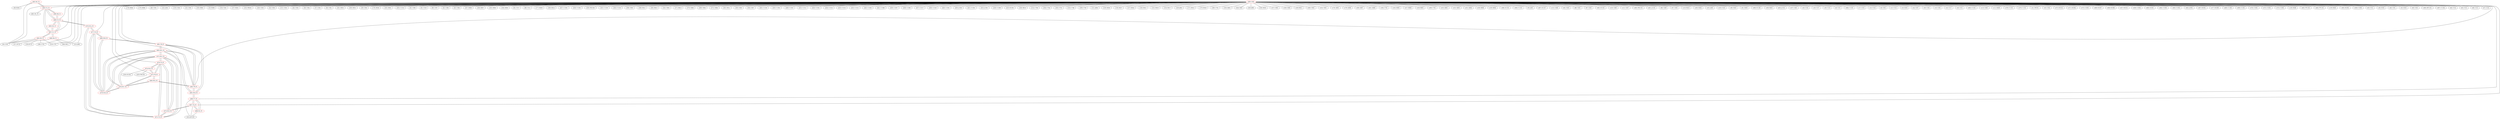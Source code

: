 graph {
	462 [label="(462) R2_T1" color=red]
	38 [label="(38) R204"]
	34 [label="(34) U201"]
	464 [label="(464) U2_T1"]
	463 [label="(463) R5_T1" color=red]
	469 [label="(469) U3_T1"]
	467 [label="(467) U1_T1"]
	464 [label="(464) U2_T1" color=red]
	469 [label="(469) U3_T1"]
	467 [label="(467) U1_T1"]
	462 [label="(462) R2_T1"]
	461 [label="(461) R1_T1"]
	468 [label="(468) R6_T1"]
	465 [label="(465) R3_T1" color=red]
	186 [label="(186) U702"]
	219 [label="(219) C707"]
	218 [label="(218) R715"]
	217 [label="(217) R723"]
	34 [label="(34) U201"]
	467 [label="(467) U1_T1"]
	466 [label="(466) R4_T1" color=red]
	34 [label="(34) U201"]
	168 [label="(168) D611"]
	152 [label="(152) J601"]
	467 [label="(467) U1_T1"]
	467 [label="(467) U1_T1" color=red]
	466 [label="(466) R4_T1"]
	464 [label="(464) U2_T1"]
	469 [label="(469) U3_T1"]
	463 [label="(463) R5_T1"]
	465 [label="(465) R3_T1"]
	468 [label="(468) R6_T1" color=red]
	469 [label="(469) U3_T1"]
	464 [label="(464) U2_T1"]
	469 [label="(469) U3_T1" color=red]
	468 [label="(468) R6_T1"]
	463 [label="(463) R5_T1"]
	464 [label="(464) U2_T1"]
	467 [label="(467) U1_T1"]
	478 [label="(478) R15_P1"]
	470 [label="(470) T3_P1" color=red]
	474 [label="(474) R14_P1"]
	475 [label="(475) T6_P1"]
	473 [label="(473) R13_P1"]
	472 [label="(472) R12_P1"]
	471 [label="(471) T2_P1"]
	471 [label="(471) T2_P1" color=red]
	473 [label="(473) R13_P1"]
	470 [label="(470) T3_P1"]
	472 [label="(472) R12_P1"]
	477 [label="(477) T5_P1"]
	478 [label="(478) R15_P1"]
	472 [label="(472) R12_P1" color=red]
	483 [label="(483) R21_P1"]
	479 [label="(479) R16_P1"]
	476 [label="(476) R17_P1"]
	473 [label="(473) R13_P1"]
	470 [label="(470) T3_P1"]
	471 [label="(471) T2_P1"]
	473 [label="(473) R13_P1" color=red]
	487 [label="(487) T4_P1"]
	470 [label="(470) T3_P1"]
	472 [label="(472) R12_P1"]
	471 [label="(471) T2_P1"]
	474 [label="(474) R14_P1" color=red]
	419 [label="(419) TH1201"]
	416 [label="(416) D1202"]
	470 [label="(470) T3_P1"]
	475 [label="(475) T6_P1"]
	475 [label="(475) T6_P1" color=red]
	474 [label="(474) R14_P1"]
	470 [label="(470) T3_P1"]
	484 [label="(484) R22_P1"]
	476 [label="(476) R17_P1"]
	476 [label="(476) R17_P1" color=red]
	483 [label="(483) R21_P1"]
	479 [label="(479) R16_P1"]
	472 [label="(472) R12_P1"]
	484 [label="(484) R22_P1"]
	475 [label="(475) T6_P1"]
	477 [label="(477) T5_P1" color=red]
	471 [label="(471) T2_P1"]
	478 [label="(478) R15_P1"]
	479 [label="(479) R16_P1"]
	480 [label="(480) R20_P1"]
	478 [label="(478) R15_P1" color=red]
	469 [label="(469) U3_T1"]
	471 [label="(471) T2_P1"]
	477 [label="(477) T5_P1"]
	479 [label="(479) R16_P1" color=red]
	483 [label="(483) R21_P1"]
	472 [label="(472) R12_P1"]
	476 [label="(476) R17_P1"]
	477 [label="(477) T5_P1"]
	480 [label="(480) R20_P1"]
	480 [label="(480) R20_P1" color=red]
	481 [label="(481) T8_P1"]
	479 [label="(479) R16_P1"]
	477 [label="(477) T5_P1"]
	481 [label="(481) T8_P1" color=red]
	482 [label="(482) T9_P1"]
	483 [label="(483) R21_P1"]
	485 [label="(485) R19_P1"]
	480 [label="(480) R20_P1"]
	482 [label="(482) T9_P1" color=red]
	484 [label="(484) R22_P1"]
	483 [label="(483) R21_P1"]
	481 [label="(481) T8_P1"]
	485 [label="(485) R19_P1"]
	483 [label="(483) R21_P1" color=red]
	479 [label="(479) R16_P1"]
	472 [label="(472) R12_P1"]
	476 [label="(476) R17_P1"]
	482 [label="(482) T9_P1"]
	481 [label="(481) T8_P1"]
	485 [label="(485) R19_P1"]
	484 [label="(484) R22_P1" color=red]
	482 [label="(482) T9_P1"]
	475 [label="(475) T6_P1"]
	476 [label="(476) R17_P1"]
	485 [label="(485) R19_P1" color=red]
	482 [label="(482) T9_P1"]
	483 [label="(483) R21_P1"]
	481 [label="(481) T8_P1"]
	486 [label="(486) T7_P1"]
	486 [label="(486) T7_P1" color=red]
	488 [label="(488) R1_P1"]
	487 [label="(487) T4_P1"]
	414 [label="(414) JP1201"]
	485 [label="(485) R19_P1"]
	487 [label="(487) T4_P1" color=red]
	473 [label="(473) R13_P1"]
	488 [label="(488) R1_P1"]
	486 [label="(486) T7_P1"]
	414 [label="(414) JP1201"]
	488 [label="(488) R1_P1" color=red]
	487 [label="(487) T4_P1"]
	486 [label="(486) T7_P1"]
	414 [label="(414) JP1201"]
	489 [label="(489) GND" color=red]
	178 [label="(178) D604"]
	179 [label="(179) D606"]
	48 [label="(48) U301"]
	142 [label="(142) J502"]
	133 [label="(133) C502"]
	52 [label="(52) C303"]
	163 [label="(163) D602"]
	53 [label="(53) R309"]
	134 [label="(134) C501"]
	137 [label="(137) R501"]
	135 [label="(135) FB502"]
	140 [label="(140) C503"]
	54 [label="(54) U303"]
	131 [label="(131) U501"]
	44 [label="(44) U302"]
	58 [label="(58) C304"]
	57 [label="(57) C302"]
	56 [label="(56) C301"]
	161 [label="(161) D632"]
	160 [label="(160) D631"]
	59 [label="(59) C305"]
	176 [label="(176) D626"]
	162 [label="(162) D601"]
	435 [label="(435) C1315"]
	62 [label="(62) C309"]
	61 [label="(61) C310"]
	60 [label="(60) C307"]
	42 [label="(42) C306"]
	168 [label="(168) D611"]
	43 [label="(43) C308"]
	167 [label="(167) D609"]
	166 [label="(166) D607"]
	165 [label="(165) D605"]
	164 [label="(164) D603"]
	81 [label="(81) C317"]
	80 [label="(80) C311"]
	177 [label="(177) D629"]
	169 [label="(169) D614"]
	457 [label="(457) C1301"]
	456 [label="(456) U1305"]
	458 [label="(458) FB1303"]
	455 [label="(455) C1319"]
	454 [label="(454) C1310"]
	266 [label="(266) U803"]
	268 [label="(268) D812"]
	265 [label="(265) R812"]
	245 [label="(245) C805"]
	271 [label="(271) R813"]
	270 [label="(270) C808"]
	269 [label="(269) C804"]
	272 [label="(272) U804"]
	262 [label="(262) D811"]
	263 [label="(263) C803"]
	264 [label="(264) C807"]
	445 [label="(445) C1318"]
	450 [label="(450) C1305"]
	449 [label="(449) U1303"]
	425 [label="(425) C1311"]
	428 [label="(428) U1302"]
	434 [label="(434) C1314"]
	433 [label="(433) C1313"]
	432 [label="(432) C1312"]
	442 [label="(442) C1303"]
	441 [label="(441) C1308"]
	439 [label="(439) C1307"]
	438 [label="(438) C1306"]
	437 [label="(437) C1317"]
	436 [label="(436) C1316"]
	440 [label="(440) C1302"]
	430 [label="(430) J1303"]
	451 [label="(451) U1301"]
	453 [label="(453) J1302"]
	426 [label="(426) C1309"]
	423 [label="(423) R1303"]
	246 [label="(246) R810"]
	214 [label="(214) C706"]
	204 [label="(204) C704"]
	219 [label="(219) C707"]
	185 [label="(185) U701"]
	186 [label="(186) U702"]
	224 [label="(224) C708"]
	209 [label="(209) C705"]
	152 [label="(152) J601"]
	151 [label="(151) J604"]
	159 [label="(159) D630"]
	158 [label="(158) D627"]
	157 [label="(157) D624"]
	156 [label="(156) D621"]
	155 [label="(155) D619"]
	154 [label="(154) D617"]
	149 [label="(149) J602"]
	171 [label="(171) D615"]
	170 [label="(170) D618"]
	189 [label="(189) C701"]
	234 [label="(234) Q801"]
	244 [label="(244) C801"]
	240 [label="(240) J805"]
	256 [label="(256) D810"]
	257 [label="(257) C802"]
	258 [label="(258) C806"]
	259 [label="(259) R811"]
	260 [label="(260) U802"]
	254 [label="(254) U801"]
	278 [label="(278) Q805"]
	279 [label="(279) Q806"]
	280 [label="(280) Q807"]
	281 [label="(281) Q808"]
	194 [label="(194) C702"]
	226 [label="(226) D809"]
	227 [label="(227) R808"]
	228 [label="(228) R805"]
	199 [label="(199) C703"]
	233 [label="(233) Q802"]
	232 [label="(232) Q803"]
	231 [label="(231) Q804"]
	230 [label="(230) R806"]
	229 [label="(229) R804"]
	388 [label="(388) D1105"]
	394 [label="(394) U1102"]
	93 [label="(93) J402"]
	387 [label="(387) D1107"]
	122 [label="(122) C408"]
	95 [label="(95) U403"]
	86 [label="(86) U401"]
	87 [label="(87) C402"]
	382 [label="(382) D1102"]
	120 [label="(120) C406"]
	121 [label="(121) C407"]
	392 [label="(392) FB1102"]
	401 [label="(401) J1102"]
	96 [label="(96) C409"]
	97 [label="(97) C405"]
	110 [label="(110) R410"]
	100 [label="(100) D404"]
	101 [label="(101) J403"]
	103 [label="(103) C410"]
	90 [label="(90) D402"]
	91 [label="(91) D403"]
	390 [label="(390) D1106"]
	106 [label="(106) R402"]
	403 [label="(403) J1101"]
	107 [label="(107) C401"]
	18 [label="(18) C224"]
	19 [label="(19) C227"]
	20 [label="(20) C210"]
	8 [label="(8) C231"]
	384 [label="(384) C1103"]
	17 [label="(17) C223"]
	34 [label="(34) U201"]
	15 [label="(15) C218"]
	9 [label="(9) C203"]
	12 [label="(12) C214"]
	23 [label="(23) X202"]
	24 [label="(24) C207"]
	29 [label="(29) C230"]
	13 [label="(13) C205"]
	14 [label="(14) C217"]
	16 [label="(16) C221"]
	383 [label="(383) C1102"]
	113 [label="(113) U402"]
	111 [label="(111) R409"]
	378 [label="(378) U1101"]
	379 [label="(379) C1101"]
	31 [label="(31) SW201"]
	33 [label="(33) C204"]
	372 [label="(372) R1014"]
	371 [label="(371) R1004"]
	373 [label="(373) C1003"]
	369 [label="(369) R1007"]
	368 [label="(368) R1006"]
	357 [label="(357) R1015"]
	359 [label="(359) C1004"]
	360 [label="(360) D1001"]
	364 [label="(364) U1003"]
	363 [label="(363) U1002"]
	362 [label="(362) J1001"]
	367 [label="(367) R1001"]
	377 [label="(377) R1009"]
	400 [label="(400) C1106"]
	399 [label="(399) C1105"]
	376 [label="(376) C1001"]
	375 [label="(375) U1001"]
	374 [label="(374) C1002"]
	128 [label="(128) R408"]
	405 [label="(405) TP1102"]
	404 [label="(404) TP1101"]
	129 [label="(129) R403"]
	365 [label="(365) R1002"]
	358 [label="(358) C1005"]
	63 [label="(63) C312"]
	36 [label="(36) D203"]
	40 [label="(40) C201"]
	35 [label="(35) D202"]
	39 [label="(39) U202"]
	395 [label="(395) BT1101"]
	397 [label="(397) C1104"]
	64 [label="(64) C314"]
	65 [label="(65) C315"]
	66 [label="(66) C313"]
	67 [label="(67) C316"]
	469 [label="(469) U3_T1"]
	467 [label="(467) U1_T1"]
	464 [label="(464) U2_T1"]
	470 [label="(470) T3_P1"]
	487 [label="(487) T4_P1"]
	486 [label="(486) T7_P1"]
	477 [label="(477) T5_P1"]
	482 [label="(482) T9_P1"]
	481 [label="(481) T8_P1"]
	475 [label="(475) T6_P1"]
	471 [label="(471) T2_P1"]
	462 -- 38
	462 -- 34
	462 -- 464
	463 -- 469
	463 -- 467
	464 -- 469
	464 -- 467
	464 -- 462
	464 -- 461
	464 -- 468
	465 -- 186
	465 -- 219
	465 -- 218
	465 -- 217
	465 -- 34
	465 -- 467
	466 -- 34
	466 -- 168
	466 -- 152
	466 -- 467
	467 -- 466
	467 -- 464
	467 -- 469
	467 -- 463
	467 -- 465
	468 -- 469
	468 -- 464
	469 -- 468
	469 -- 463
	469 -- 464
	469 -- 467
	469 -- 478
	470 -- 474
	470 -- 475
	470 -- 473
	470 -- 472
	470 -- 471
	471 -- 473
	471 -- 470
	471 -- 472
	471 -- 477
	471 -- 478
	472 -- 483
	472 -- 479
	472 -- 476
	472 -- 473
	472 -- 470
	472 -- 471
	473 -- 487
	473 -- 470
	473 -- 472
	473 -- 471
	474 -- 419
	474 -- 416
	474 -- 470
	474 -- 475
	475 -- 474
	475 -- 470
	475 -- 484
	475 -- 476
	476 -- 483
	476 -- 479
	476 -- 472
	476 -- 484
	476 -- 475
	477 -- 471
	477 -- 478
	477 -- 479
	477 -- 480
	478 -- 469
	478 -- 471
	478 -- 477
	479 -- 483
	479 -- 472
	479 -- 476
	479 -- 477
	479 -- 480
	480 -- 481
	480 -- 479
	480 -- 477
	481 -- 482
	481 -- 483
	481 -- 485
	481 -- 480
	482 -- 484
	482 -- 483
	482 -- 481
	482 -- 485
	483 -- 479
	483 -- 472
	483 -- 476
	483 -- 482
	483 -- 481
	483 -- 485
	484 -- 482
	484 -- 475
	484 -- 476
	485 -- 482
	485 -- 483
	485 -- 481
	485 -- 486
	486 -- 488
	486 -- 487
	486 -- 414
	486 -- 485
	487 -- 473
	487 -- 488
	487 -- 486
	487 -- 414
	488 -- 487
	488 -- 486
	488 -- 414
	489 -- 178
	489 -- 179
	489 -- 48
	489 -- 142
	489 -- 133
	489 -- 52
	489 -- 163
	489 -- 53
	489 -- 134
	489 -- 137
	489 -- 135
	489 -- 140
	489 -- 54
	489 -- 131
	489 -- 44
	489 -- 58
	489 -- 57
	489 -- 56
	489 -- 161
	489 -- 160
	489 -- 59
	489 -- 176
	489 -- 162
	489 -- 435
	489 -- 62
	489 -- 61
	489 -- 60
	489 -- 42
	489 -- 168
	489 -- 43
	489 -- 167
	489 -- 166
	489 -- 165
	489 -- 164
	489 -- 81
	489 -- 80
	489 -- 177
	489 -- 169
	489 -- 457
	489 -- 456
	489 -- 458
	489 -- 455
	489 -- 454
	489 -- 266
	489 -- 268
	489 -- 265
	489 -- 245
	489 -- 271
	489 -- 270
	489 -- 269
	489 -- 272
	489 -- 262
	489 -- 263
	489 -- 264
	489 -- 445
	489 -- 450
	489 -- 449
	489 -- 425
	489 -- 428
	489 -- 434
	489 -- 433
	489 -- 432
	489 -- 442
	489 -- 441
	489 -- 439
	489 -- 438
	489 -- 437
	489 -- 436
	489 -- 440
	489 -- 430
	489 -- 451
	489 -- 453
	489 -- 426
	489 -- 423
	489 -- 246
	489 -- 214
	489 -- 204
	489 -- 219
	489 -- 185
	489 -- 186
	489 -- 224
	489 -- 209
	489 -- 152
	489 -- 151
	489 -- 159
	489 -- 158
	489 -- 157
	489 -- 156
	489 -- 155
	489 -- 154
	489 -- 149
	489 -- 171
	489 -- 170
	489 -- 189
	489 -- 234
	489 -- 244
	489 -- 240
	489 -- 256
	489 -- 257
	489 -- 258
	489 -- 259
	489 -- 260
	489 -- 254
	489 -- 278
	489 -- 279
	489 -- 280
	489 -- 281
	489 -- 194
	489 -- 226
	489 -- 227
	489 -- 228
	489 -- 199
	489 -- 233
	489 -- 232
	489 -- 231
	489 -- 230
	489 -- 229
	489 -- 388
	489 -- 394
	489 -- 93
	489 -- 387
	489 -- 122
	489 -- 95
	489 -- 86
	489 -- 87
	489 -- 382
	489 -- 120
	489 -- 121
	489 -- 392
	489 -- 401
	489 -- 96
	489 -- 97
	489 -- 110
	489 -- 100
	489 -- 101
	489 -- 103
	489 -- 90
	489 -- 91
	489 -- 390
	489 -- 106
	489 -- 403
	489 -- 107
	489 -- 18
	489 -- 19
	489 -- 20
	489 -- 8
	489 -- 384
	489 -- 17
	489 -- 34
	489 -- 15
	489 -- 9
	489 -- 12
	489 -- 23
	489 -- 24
	489 -- 29
	489 -- 13
	489 -- 14
	489 -- 16
	489 -- 383
	489 -- 113
	489 -- 111
	489 -- 378
	489 -- 379
	489 -- 31
	489 -- 33
	489 -- 372
	489 -- 371
	489 -- 373
	489 -- 369
	489 -- 368
	489 -- 357
	489 -- 359
	489 -- 360
	489 -- 364
	489 -- 363
	489 -- 362
	489 -- 367
	489 -- 377
	489 -- 400
	489 -- 399
	489 -- 376
	489 -- 375
	489 -- 374
	489 -- 128
	489 -- 405
	489 -- 404
	489 -- 129
	489 -- 365
	489 -- 358
	489 -- 63
	489 -- 36
	489 -- 40
	489 -- 35
	489 -- 39
	489 -- 395
	489 -- 397
	489 -- 64
	489 -- 65
	489 -- 66
	489 -- 67
	489 -- 469
	489 -- 467
	489 -- 464
	489 -- 470
	489 -- 487
	489 -- 486
	489 -- 477
	489 -- 482
	489 -- 481
	489 -- 475
	489 -- 471
}